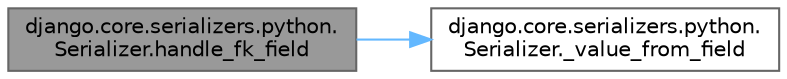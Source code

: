 digraph "django.core.serializers.python.Serializer.handle_fk_field"
{
 // LATEX_PDF_SIZE
  bgcolor="transparent";
  edge [fontname=Helvetica,fontsize=10,labelfontname=Helvetica,labelfontsize=10];
  node [fontname=Helvetica,fontsize=10,shape=box,height=0.2,width=0.4];
  rankdir="LR";
  Node1 [id="Node000001",label="django.core.serializers.python.\lSerializer.handle_fk_field",height=0.2,width=0.4,color="gray40", fillcolor="grey60", style="filled", fontcolor="black",tooltip=" "];
  Node1 -> Node2 [id="edge1_Node000001_Node000002",color="steelblue1",style="solid",tooltip=" "];
  Node2 [id="Node000002",label="django.core.serializers.python.\lSerializer._value_from_field",height=0.2,width=0.4,color="grey40", fillcolor="white", style="filled",URL="$classdjango_1_1core_1_1serializers_1_1python_1_1_serializer.html#adf1af5765d45e35958b5a956aee40449",tooltip=" "];
}

